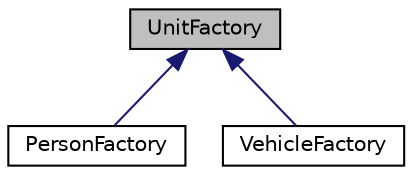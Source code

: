 digraph "UnitFactory"
{
 // LATEX_PDF_SIZE
  edge [fontname="Helvetica",fontsize="10",labelfontname="Helvetica",labelfontsize="10"];
  node [fontname="Helvetica",fontsize="10",shape=record];
  Node1 [label="UnitFactory",height=0.2,width=0.4,color="black", fillcolor="grey75", style="filled", fontcolor="black",tooltip="a UnitFactory class. an abstractfactory class for the abstarct factory design pattern"];
  Node1 -> Node2 [dir="back",color="midnightblue",fontsize="10",style="solid"];
  Node2 [label="PersonFactory",height=0.2,width=0.4,color="black", fillcolor="white", style="filled",URL="$classPersonFactory.html",tooltip="a personFactory class. a concrete factory for the unifactory class a concretefactory class for the ab..."];
  Node1 -> Node3 [dir="back",color="midnightblue",fontsize="10",style="solid"];
  Node3 [label="VehicleFactory",height=0.2,width=0.4,color="black", fillcolor="white", style="filled",URL="$classVehicleFactory.html",tooltip="a noramal member"];
}
